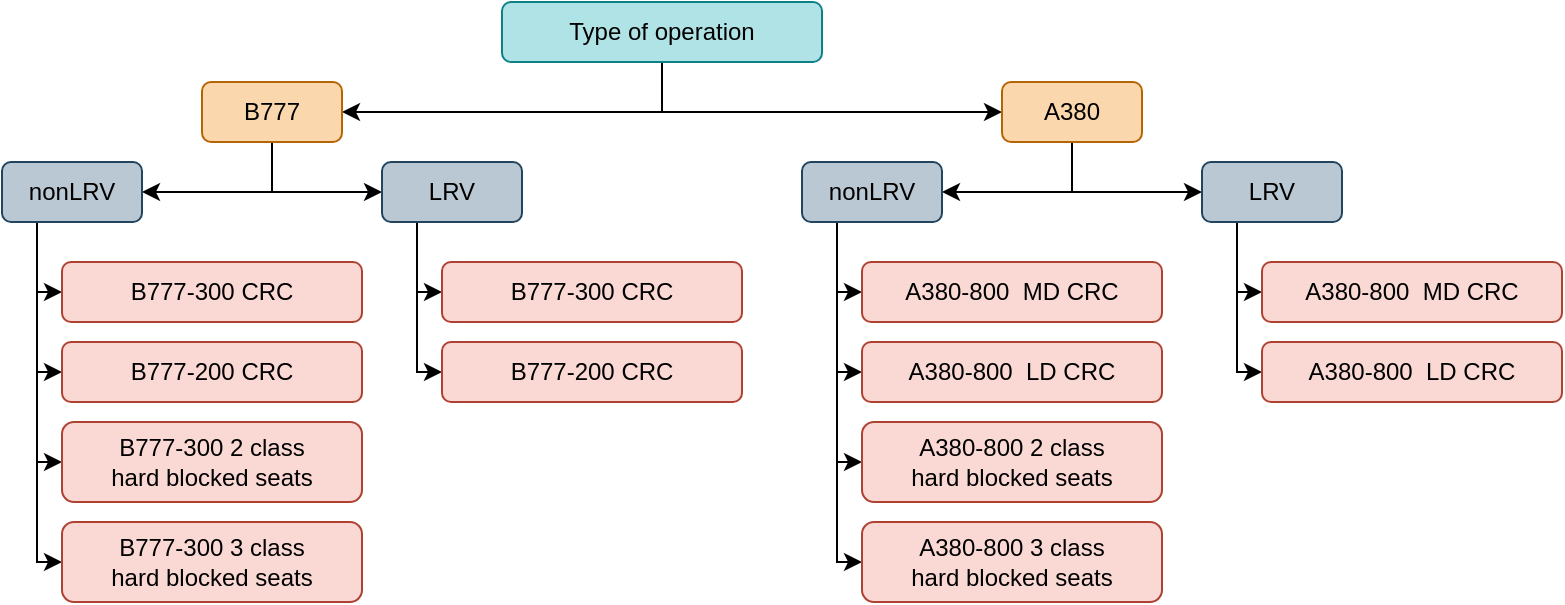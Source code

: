 <mxfile version="13.9.1" type="device"><diagram id="_ya1f6F31jaA_1yoQa2a" name="Page-1"><mxGraphModel dx="1422" dy="705" grid="1" gridSize="10" guides="1" tooltips="1" connect="1" arrows="1" fold="1" page="1" pageScale="1" pageWidth="827" pageHeight="1169" math="0" shadow="0"><root><mxCell id="0"/><mxCell id="1" parent="0"/><mxCell id="lxEhXIl-32FUvr20kPB6-22" style="edgeStyle=orthogonalEdgeStyle;rounded=0;orthogonalLoop=1;jettySize=auto;html=1;exitX=0.5;exitY=1;exitDx=0;exitDy=0;entryX=1;entryY=0.5;entryDx=0;entryDy=0;" edge="1" parent="1" source="lxEhXIl-32FUvr20kPB6-1" target="lxEhXIl-32FUvr20kPB6-2"><mxGeometry relative="1" as="geometry"/></mxCell><mxCell id="lxEhXIl-32FUvr20kPB6-23" style="edgeStyle=orthogonalEdgeStyle;rounded=0;orthogonalLoop=1;jettySize=auto;html=1;exitX=0.5;exitY=1;exitDx=0;exitDy=0;entryX=0;entryY=0.5;entryDx=0;entryDy=0;" edge="1" parent="1" source="lxEhXIl-32FUvr20kPB6-1" target="lxEhXIl-32FUvr20kPB6-3"><mxGeometry relative="1" as="geometry"/></mxCell><mxCell id="lxEhXIl-32FUvr20kPB6-1" value="Type of operation" style="rounded=1;whiteSpace=wrap;html=1;fillColor=#b0e3e6;strokeColor=#0e8088;" vertex="1" parent="1"><mxGeometry x="270" y="20" width="160" height="30" as="geometry"/></mxCell><mxCell id="lxEhXIl-32FUvr20kPB6-24" style="edgeStyle=orthogonalEdgeStyle;rounded=0;orthogonalLoop=1;jettySize=auto;html=1;exitX=0.5;exitY=1;exitDx=0;exitDy=0;entryX=1;entryY=0.5;entryDx=0;entryDy=0;" edge="1" parent="1" source="lxEhXIl-32FUvr20kPB6-2" target="lxEhXIl-32FUvr20kPB6-6"><mxGeometry relative="1" as="geometry"/></mxCell><mxCell id="lxEhXIl-32FUvr20kPB6-25" style="edgeStyle=orthogonalEdgeStyle;rounded=0;orthogonalLoop=1;jettySize=auto;html=1;exitX=0.5;exitY=1;exitDx=0;exitDy=0;entryX=0;entryY=0.5;entryDx=0;entryDy=0;" edge="1" parent="1" source="lxEhXIl-32FUvr20kPB6-2" target="lxEhXIl-32FUvr20kPB6-7"><mxGeometry relative="1" as="geometry"/></mxCell><mxCell id="lxEhXIl-32FUvr20kPB6-2" value="B777" style="rounded=1;whiteSpace=wrap;html=1;fillColor=#fad7ac;strokeColor=#b46504;" vertex="1" parent="1"><mxGeometry x="120" y="60" width="70" height="30" as="geometry"/></mxCell><mxCell id="lxEhXIl-32FUvr20kPB6-26" style="edgeStyle=orthogonalEdgeStyle;rounded=0;orthogonalLoop=1;jettySize=auto;html=1;exitX=0.5;exitY=1;exitDx=0;exitDy=0;entryX=1;entryY=0.5;entryDx=0;entryDy=0;" edge="1" parent="1" source="lxEhXIl-32FUvr20kPB6-3" target="lxEhXIl-32FUvr20kPB6-4"><mxGeometry relative="1" as="geometry"/></mxCell><mxCell id="lxEhXIl-32FUvr20kPB6-27" style="edgeStyle=orthogonalEdgeStyle;rounded=0;orthogonalLoop=1;jettySize=auto;html=1;exitX=0.5;exitY=1;exitDx=0;exitDy=0;entryX=0;entryY=0.5;entryDx=0;entryDy=0;" edge="1" parent="1" source="lxEhXIl-32FUvr20kPB6-3" target="lxEhXIl-32FUvr20kPB6-5"><mxGeometry relative="1" as="geometry"/></mxCell><mxCell id="lxEhXIl-32FUvr20kPB6-3" value="A380" style="rounded=1;whiteSpace=wrap;html=1;fillColor=#fad7ac;strokeColor=#b46504;" vertex="1" parent="1"><mxGeometry x="520" y="60" width="70" height="30" as="geometry"/></mxCell><mxCell id="lxEhXIl-32FUvr20kPB6-35" style="edgeStyle=orthogonalEdgeStyle;rounded=0;orthogonalLoop=1;jettySize=auto;html=1;exitX=0.25;exitY=1;exitDx=0;exitDy=0;entryX=0;entryY=0.5;entryDx=0;entryDy=0;" edge="1" parent="1" source="lxEhXIl-32FUvr20kPB6-4" target="lxEhXIl-32FUvr20kPB6-16"><mxGeometry relative="1" as="geometry"><Array as="points"><mxPoint x="438" y="165"/></Array></mxGeometry></mxCell><mxCell id="lxEhXIl-32FUvr20kPB6-36" style="edgeStyle=orthogonalEdgeStyle;rounded=0;orthogonalLoop=1;jettySize=auto;html=1;exitX=0.25;exitY=1;exitDx=0;exitDy=0;entryX=0;entryY=0.5;entryDx=0;entryDy=0;" edge="1" parent="1" source="lxEhXIl-32FUvr20kPB6-4" target="lxEhXIl-32FUvr20kPB6-21"><mxGeometry relative="1" as="geometry"><Array as="points"><mxPoint x="438" y="300"/></Array></mxGeometry></mxCell><mxCell id="lxEhXIl-32FUvr20kPB6-37" style="edgeStyle=orthogonalEdgeStyle;rounded=0;orthogonalLoop=1;jettySize=auto;html=1;exitX=0.25;exitY=1;exitDx=0;exitDy=0;entryX=0;entryY=0.5;entryDx=0;entryDy=0;" edge="1" parent="1" source="lxEhXIl-32FUvr20kPB6-4" target="lxEhXIl-32FUvr20kPB6-20"><mxGeometry relative="1" as="geometry"><Array as="points"><mxPoint x="438" y="250"/></Array></mxGeometry></mxCell><mxCell id="lxEhXIl-32FUvr20kPB6-39" style="edgeStyle=orthogonalEdgeStyle;rounded=0;orthogonalLoop=1;jettySize=auto;html=1;exitX=0.25;exitY=1;exitDx=0;exitDy=0;entryX=0;entryY=0.5;entryDx=0;entryDy=0;" edge="1" parent="1" source="lxEhXIl-32FUvr20kPB6-4" target="lxEhXIl-32FUvr20kPB6-17"><mxGeometry relative="1" as="geometry"><Array as="points"><mxPoint x="438" y="205"/></Array></mxGeometry></mxCell><mxCell id="lxEhXIl-32FUvr20kPB6-4" value="nonLRV" style="rounded=1;whiteSpace=wrap;html=1;fillColor=#bac8d3;strokeColor=#23445d;" vertex="1" parent="1"><mxGeometry x="420" y="100" width="70" height="30" as="geometry"/></mxCell><mxCell id="lxEhXIl-32FUvr20kPB6-40" style="edgeStyle=orthogonalEdgeStyle;rounded=0;orthogonalLoop=1;jettySize=auto;html=1;exitX=0.25;exitY=1;exitDx=0;exitDy=0;entryX=0;entryY=0.5;entryDx=0;entryDy=0;" edge="1" parent="1" source="lxEhXIl-32FUvr20kPB6-5" target="lxEhXIl-32FUvr20kPB6-14"><mxGeometry relative="1" as="geometry"><Array as="points"><mxPoint x="638" y="165"/></Array></mxGeometry></mxCell><mxCell id="lxEhXIl-32FUvr20kPB6-41" style="edgeStyle=orthogonalEdgeStyle;rounded=0;orthogonalLoop=1;jettySize=auto;html=1;exitX=0.25;exitY=1;exitDx=0;exitDy=0;entryX=0;entryY=0.5;entryDx=0;entryDy=0;" edge="1" parent="1" source="lxEhXIl-32FUvr20kPB6-5" target="lxEhXIl-32FUvr20kPB6-15"><mxGeometry relative="1" as="geometry"><Array as="points"><mxPoint x="638" y="205"/></Array></mxGeometry></mxCell><mxCell id="lxEhXIl-32FUvr20kPB6-5" value="LRV" style="rounded=1;whiteSpace=wrap;html=1;fillColor=#bac8d3;strokeColor=#23445d;" vertex="1" parent="1"><mxGeometry x="620" y="100" width="70" height="30" as="geometry"/></mxCell><mxCell id="lxEhXIl-32FUvr20kPB6-28" style="edgeStyle=orthogonalEdgeStyle;rounded=0;orthogonalLoop=1;jettySize=auto;html=1;exitX=0.25;exitY=1;exitDx=0;exitDy=0;entryX=0;entryY=0.5;entryDx=0;entryDy=0;" edge="1" parent="1" source="lxEhXIl-32FUvr20kPB6-6" target="lxEhXIl-32FUvr20kPB6-11"><mxGeometry relative="1" as="geometry"><Array as="points"><mxPoint x="38" y="300"/></Array></mxGeometry></mxCell><mxCell id="lxEhXIl-32FUvr20kPB6-29" style="edgeStyle=orthogonalEdgeStyle;rounded=0;orthogonalLoop=1;jettySize=auto;html=1;exitX=0.25;exitY=1;exitDx=0;exitDy=0;entryX=0;entryY=0.5;entryDx=0;entryDy=0;" edge="1" parent="1" source="lxEhXIl-32FUvr20kPB6-6" target="lxEhXIl-32FUvr20kPB6-10"><mxGeometry relative="1" as="geometry"><Array as="points"><mxPoint x="38" y="250"/></Array></mxGeometry></mxCell><mxCell id="lxEhXIl-32FUvr20kPB6-30" style="edgeStyle=orthogonalEdgeStyle;rounded=0;orthogonalLoop=1;jettySize=auto;html=1;exitX=0.25;exitY=1;exitDx=0;exitDy=0;entryX=0;entryY=0.5;entryDx=0;entryDy=0;" edge="1" parent="1" source="lxEhXIl-32FUvr20kPB6-6" target="lxEhXIl-32FUvr20kPB6-9"><mxGeometry relative="1" as="geometry"><Array as="points"><mxPoint x="38" y="205"/></Array></mxGeometry></mxCell><mxCell id="lxEhXIl-32FUvr20kPB6-32" style="edgeStyle=orthogonalEdgeStyle;rounded=0;orthogonalLoop=1;jettySize=auto;html=1;exitX=0.25;exitY=1;exitDx=0;exitDy=0;entryX=0;entryY=0.5;entryDx=0;entryDy=0;" edge="1" parent="1" source="lxEhXIl-32FUvr20kPB6-6" target="lxEhXIl-32FUvr20kPB6-8"><mxGeometry relative="1" as="geometry"><Array as="points"><mxPoint x="38" y="165"/></Array></mxGeometry></mxCell><mxCell id="lxEhXIl-32FUvr20kPB6-6" value="nonLRV" style="rounded=1;whiteSpace=wrap;html=1;fillColor=#bac8d3;strokeColor=#23445d;" vertex="1" parent="1"><mxGeometry x="20" y="100" width="70" height="30" as="geometry"/></mxCell><mxCell id="lxEhXIl-32FUvr20kPB6-33" style="edgeStyle=orthogonalEdgeStyle;rounded=0;orthogonalLoop=1;jettySize=auto;html=1;exitX=0.25;exitY=1;exitDx=0;exitDy=0;entryX=0;entryY=0.5;entryDx=0;entryDy=0;" edge="1" parent="1" source="lxEhXIl-32FUvr20kPB6-7" target="lxEhXIl-32FUvr20kPB6-12"><mxGeometry relative="1" as="geometry"><Array as="points"><mxPoint x="228" y="165"/></Array></mxGeometry></mxCell><mxCell id="lxEhXIl-32FUvr20kPB6-34" style="edgeStyle=orthogonalEdgeStyle;rounded=0;orthogonalLoop=1;jettySize=auto;html=1;exitX=0.25;exitY=1;exitDx=0;exitDy=0;entryX=0;entryY=0.5;entryDx=0;entryDy=0;" edge="1" parent="1" source="lxEhXIl-32FUvr20kPB6-7" target="lxEhXIl-32FUvr20kPB6-13"><mxGeometry relative="1" as="geometry"><Array as="points"><mxPoint x="228" y="205"/></Array></mxGeometry></mxCell><mxCell id="lxEhXIl-32FUvr20kPB6-7" value="LRV" style="rounded=1;whiteSpace=wrap;html=1;fillColor=#bac8d3;strokeColor=#23445d;" vertex="1" parent="1"><mxGeometry x="210" y="100" width="70" height="30" as="geometry"/></mxCell><mxCell id="lxEhXIl-32FUvr20kPB6-8" value="B777-300 CRC" style="rounded=1;whiteSpace=wrap;html=1;fillColor=#fad9d5;strokeColor=#ae4132;" vertex="1" parent="1"><mxGeometry x="50" y="150" width="150" height="30" as="geometry"/></mxCell><mxCell id="lxEhXIl-32FUvr20kPB6-9" value="B777-200 CRC" style="rounded=1;whiteSpace=wrap;html=1;fillColor=#fad9d5;strokeColor=#ae4132;" vertex="1" parent="1"><mxGeometry x="50" y="190" width="150" height="30" as="geometry"/></mxCell><mxCell id="lxEhXIl-32FUvr20kPB6-10" value="B777-300 2 class &lt;br&gt;hard blocked seats" style="rounded=1;whiteSpace=wrap;html=1;fillColor=#fad9d5;strokeColor=#ae4132;" vertex="1" parent="1"><mxGeometry x="50" y="230" width="150" height="40" as="geometry"/></mxCell><mxCell id="lxEhXIl-32FUvr20kPB6-11" value="B777-300 3 class &lt;br&gt;hard blocked seats" style="rounded=1;whiteSpace=wrap;html=1;fillColor=#fad9d5;strokeColor=#ae4132;" vertex="1" parent="1"><mxGeometry x="50" y="280" width="150" height="40" as="geometry"/></mxCell><mxCell id="lxEhXIl-32FUvr20kPB6-12" value="B777-300 CRC" style="rounded=1;whiteSpace=wrap;html=1;fillColor=#fad9d5;strokeColor=#ae4132;" vertex="1" parent="1"><mxGeometry x="240" y="150" width="150" height="30" as="geometry"/></mxCell><mxCell id="lxEhXIl-32FUvr20kPB6-13" value="B777-200 CRC" style="rounded=1;whiteSpace=wrap;html=1;fillColor=#fad9d5;strokeColor=#ae4132;" vertex="1" parent="1"><mxGeometry x="240" y="190" width="150" height="30" as="geometry"/></mxCell><mxCell id="lxEhXIl-32FUvr20kPB6-14" value="A380-800&amp;nbsp; MD CRC" style="rounded=1;whiteSpace=wrap;html=1;fillColor=#fad9d5;strokeColor=#ae4132;" vertex="1" parent="1"><mxGeometry x="650" y="150" width="150" height="30" as="geometry"/></mxCell><mxCell id="lxEhXIl-32FUvr20kPB6-15" value="A380-800&amp;nbsp; LD CRC" style="rounded=1;whiteSpace=wrap;html=1;fillColor=#fad9d5;strokeColor=#ae4132;" vertex="1" parent="1"><mxGeometry x="650" y="190" width="150" height="30" as="geometry"/></mxCell><mxCell id="lxEhXIl-32FUvr20kPB6-16" value="A380-800&amp;nbsp; MD CRC" style="rounded=1;whiteSpace=wrap;html=1;fillColor=#fad9d5;strokeColor=#ae4132;" vertex="1" parent="1"><mxGeometry x="450" y="150" width="150" height="30" as="geometry"/></mxCell><mxCell id="lxEhXIl-32FUvr20kPB6-17" value="A380-800&amp;nbsp; LD CRC" style="rounded=1;whiteSpace=wrap;html=1;fillColor=#fad9d5;strokeColor=#ae4132;" vertex="1" parent="1"><mxGeometry x="450" y="190" width="150" height="30" as="geometry"/></mxCell><mxCell id="lxEhXIl-32FUvr20kPB6-20" value="A380-800 2 class &lt;br&gt;hard blocked seats" style="rounded=1;whiteSpace=wrap;html=1;fillColor=#fad9d5;strokeColor=#ae4132;" vertex="1" parent="1"><mxGeometry x="450" y="230" width="150" height="40" as="geometry"/></mxCell><mxCell id="lxEhXIl-32FUvr20kPB6-21" value="A380-800&amp;nbsp;3 class &lt;br&gt;hard blocked seats" style="rounded=1;whiteSpace=wrap;html=1;fillColor=#fad9d5;strokeColor=#ae4132;" vertex="1" parent="1"><mxGeometry x="450" y="280" width="150" height="40" as="geometry"/></mxCell></root></mxGraphModel></diagram></mxfile>